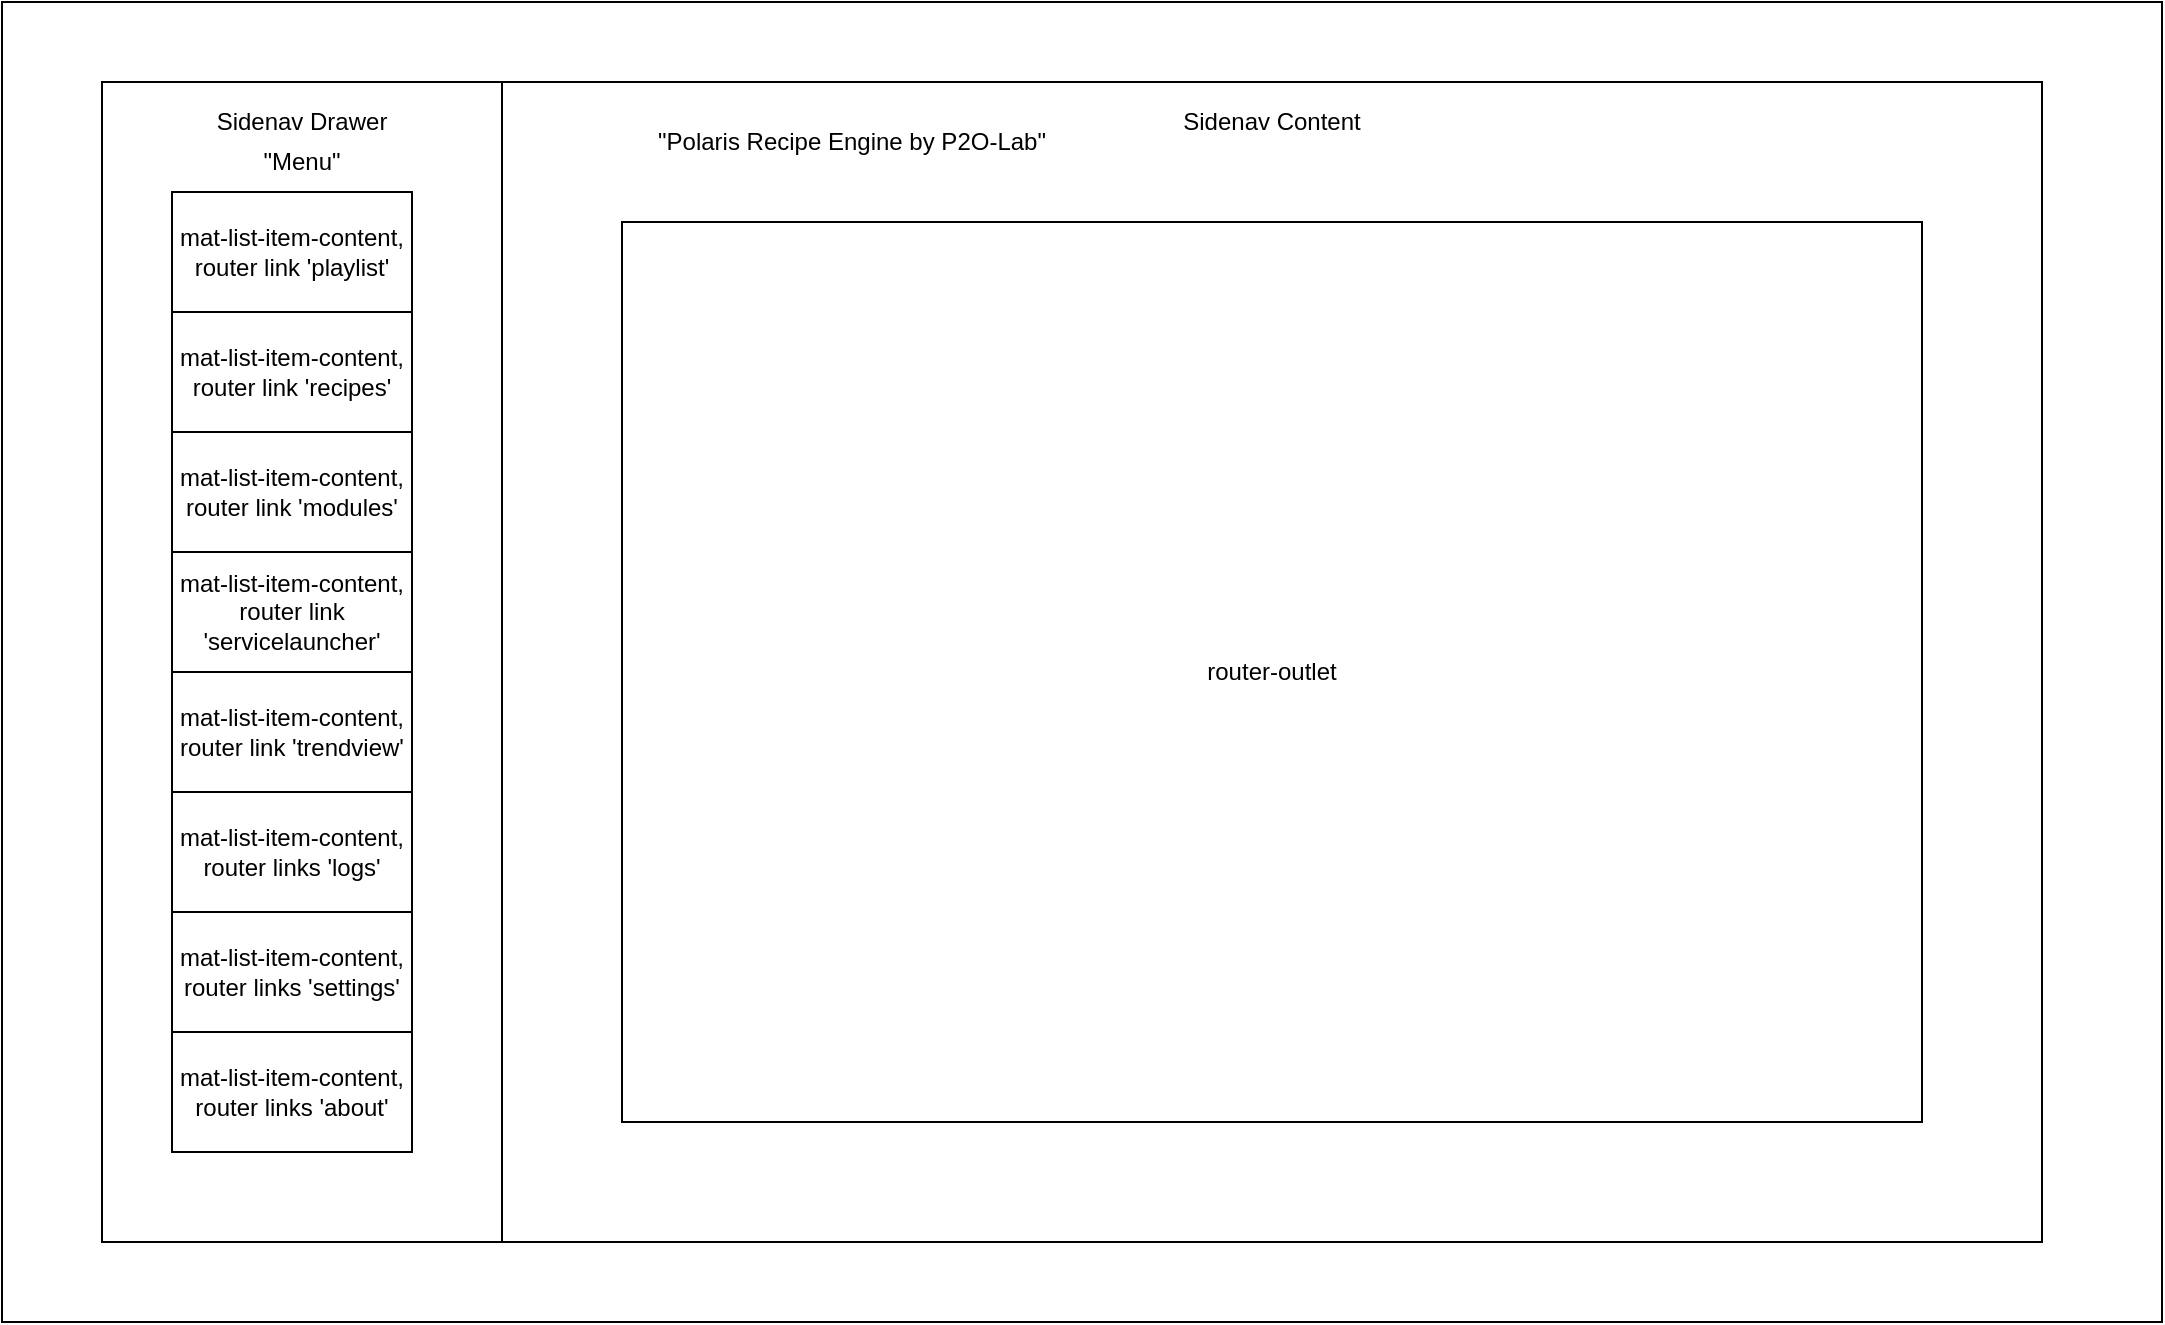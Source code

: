 <mxfile version="12.2.2" type="device" pages="1"><diagram id="4FYN_TKOdZmeOjNqg8Qm" name="Page-1"><mxGraphModel dx="1596" dy="1036" grid="1" gridSize="10" guides="1" tooltips="1" connect="1" arrows="1" fold="1" page="1" pageScale="1" pageWidth="827" pageHeight="1169" math="0" shadow="0"><root><mxCell id="0"/><mxCell id="1" parent="0"/><mxCell id="0gtHuGrhJoXQB3FzGGg5-2" value="" style="rounded=0;whiteSpace=wrap;html=1;" vertex="1" parent="1"><mxGeometry x="80" y="100" width="1080" height="660" as="geometry"/></mxCell><mxCell id="0gtHuGrhJoXQB3FzGGg5-3" value="" style="rounded=0;whiteSpace=wrap;html=1;" vertex="1" parent="1"><mxGeometry x="130" y="140" width="200" height="580" as="geometry"/></mxCell><mxCell id="0gtHuGrhJoXQB3FzGGg5-4" value="Sidenav Drawer" style="text;html=1;strokeColor=none;fillColor=none;align=center;verticalAlign=middle;whiteSpace=wrap;rounded=0;" vertex="1" parent="1"><mxGeometry x="165" y="150" width="130" height="20" as="geometry"/></mxCell><mxCell id="0gtHuGrhJoXQB3FzGGg5-5" value="" style="rounded=0;whiteSpace=wrap;html=1;" vertex="1" parent="1"><mxGeometry x="330" y="140" width="770" height="580" as="geometry"/></mxCell><mxCell id="0gtHuGrhJoXQB3FzGGg5-6" value="Sidenav Content" style="text;html=1;strokeColor=none;fillColor=none;align=center;verticalAlign=middle;whiteSpace=wrap;rounded=0;" vertex="1" parent="1"><mxGeometry x="650" y="150" width="130" height="20" as="geometry"/></mxCell><mxCell id="0gtHuGrhJoXQB3FzGGg5-7" value="mat-list-item-content, router link 'playlist'" style="rounded=0;whiteSpace=wrap;html=1;" vertex="1" parent="1"><mxGeometry x="165" y="195" width="120" height="60" as="geometry"/></mxCell><mxCell id="0gtHuGrhJoXQB3FzGGg5-8" value="mat-list-item-content, router link 'recipes'" style="rounded=0;whiteSpace=wrap;html=1;" vertex="1" parent="1"><mxGeometry x="165" y="255" width="120" height="60" as="geometry"/></mxCell><mxCell id="0gtHuGrhJoXQB3FzGGg5-9" value="mat-list-item-content, router link 'modules'" style="rounded=0;whiteSpace=wrap;html=1;" vertex="1" parent="1"><mxGeometry x="165" y="315" width="120" height="60" as="geometry"/></mxCell><mxCell id="0gtHuGrhJoXQB3FzGGg5-10" value="mat-list-item-content, router link 'servicelauncher'" style="rounded=0;whiteSpace=wrap;html=1;" vertex="1" parent="1"><mxGeometry x="165" y="375" width="120" height="60" as="geometry"/></mxCell><mxCell id="0gtHuGrhJoXQB3FzGGg5-11" value="mat-list-item-content, router link 'trendview'" style="rounded=0;whiteSpace=wrap;html=1;" vertex="1" parent="1"><mxGeometry x="165" y="435" width="120" height="60" as="geometry"/></mxCell><mxCell id="0gtHuGrhJoXQB3FzGGg5-12" value="mat-list-item-content, router links 'logs'" style="rounded=0;whiteSpace=wrap;html=1;" vertex="1" parent="1"><mxGeometry x="165" y="495" width="120" height="60" as="geometry"/></mxCell><mxCell id="0gtHuGrhJoXQB3FzGGg5-13" value="mat-list-item-content, router links 'settings'" style="rounded=0;whiteSpace=wrap;html=1;" vertex="1" parent="1"><mxGeometry x="165" y="555" width="120" height="60" as="geometry"/></mxCell><mxCell id="0gtHuGrhJoXQB3FzGGg5-14" value="mat-list-item-content, router links 'about'" style="rounded=0;whiteSpace=wrap;html=1;" vertex="1" parent="1"><mxGeometry x="165" y="615" width="120" height="60" as="geometry"/></mxCell><mxCell id="0gtHuGrhJoXQB3FzGGg5-15" value="router-outlet" style="rounded=0;whiteSpace=wrap;html=1;" vertex="1" parent="1"><mxGeometry x="390" y="210" width="650" height="450" as="geometry"/></mxCell><mxCell id="0gtHuGrhJoXQB3FzGGg5-16" value="&quot;Menu&quot;" style="text;html=1;strokeColor=none;fillColor=none;align=center;verticalAlign=middle;whiteSpace=wrap;rounded=0;" vertex="1" parent="1"><mxGeometry x="210" y="170" width="40" height="20" as="geometry"/></mxCell><mxCell id="0gtHuGrhJoXQB3FzGGg5-17" value="&quot;Polaris Recipe Engine by P2O-Lab&quot;" style="text;html=1;strokeColor=none;fillColor=none;align=center;verticalAlign=middle;whiteSpace=wrap;rounded=0;" vertex="1" parent="1"><mxGeometry x="390" y="160" width="230" height="20" as="geometry"/></mxCell></root></mxGraphModel></diagram></mxfile>
